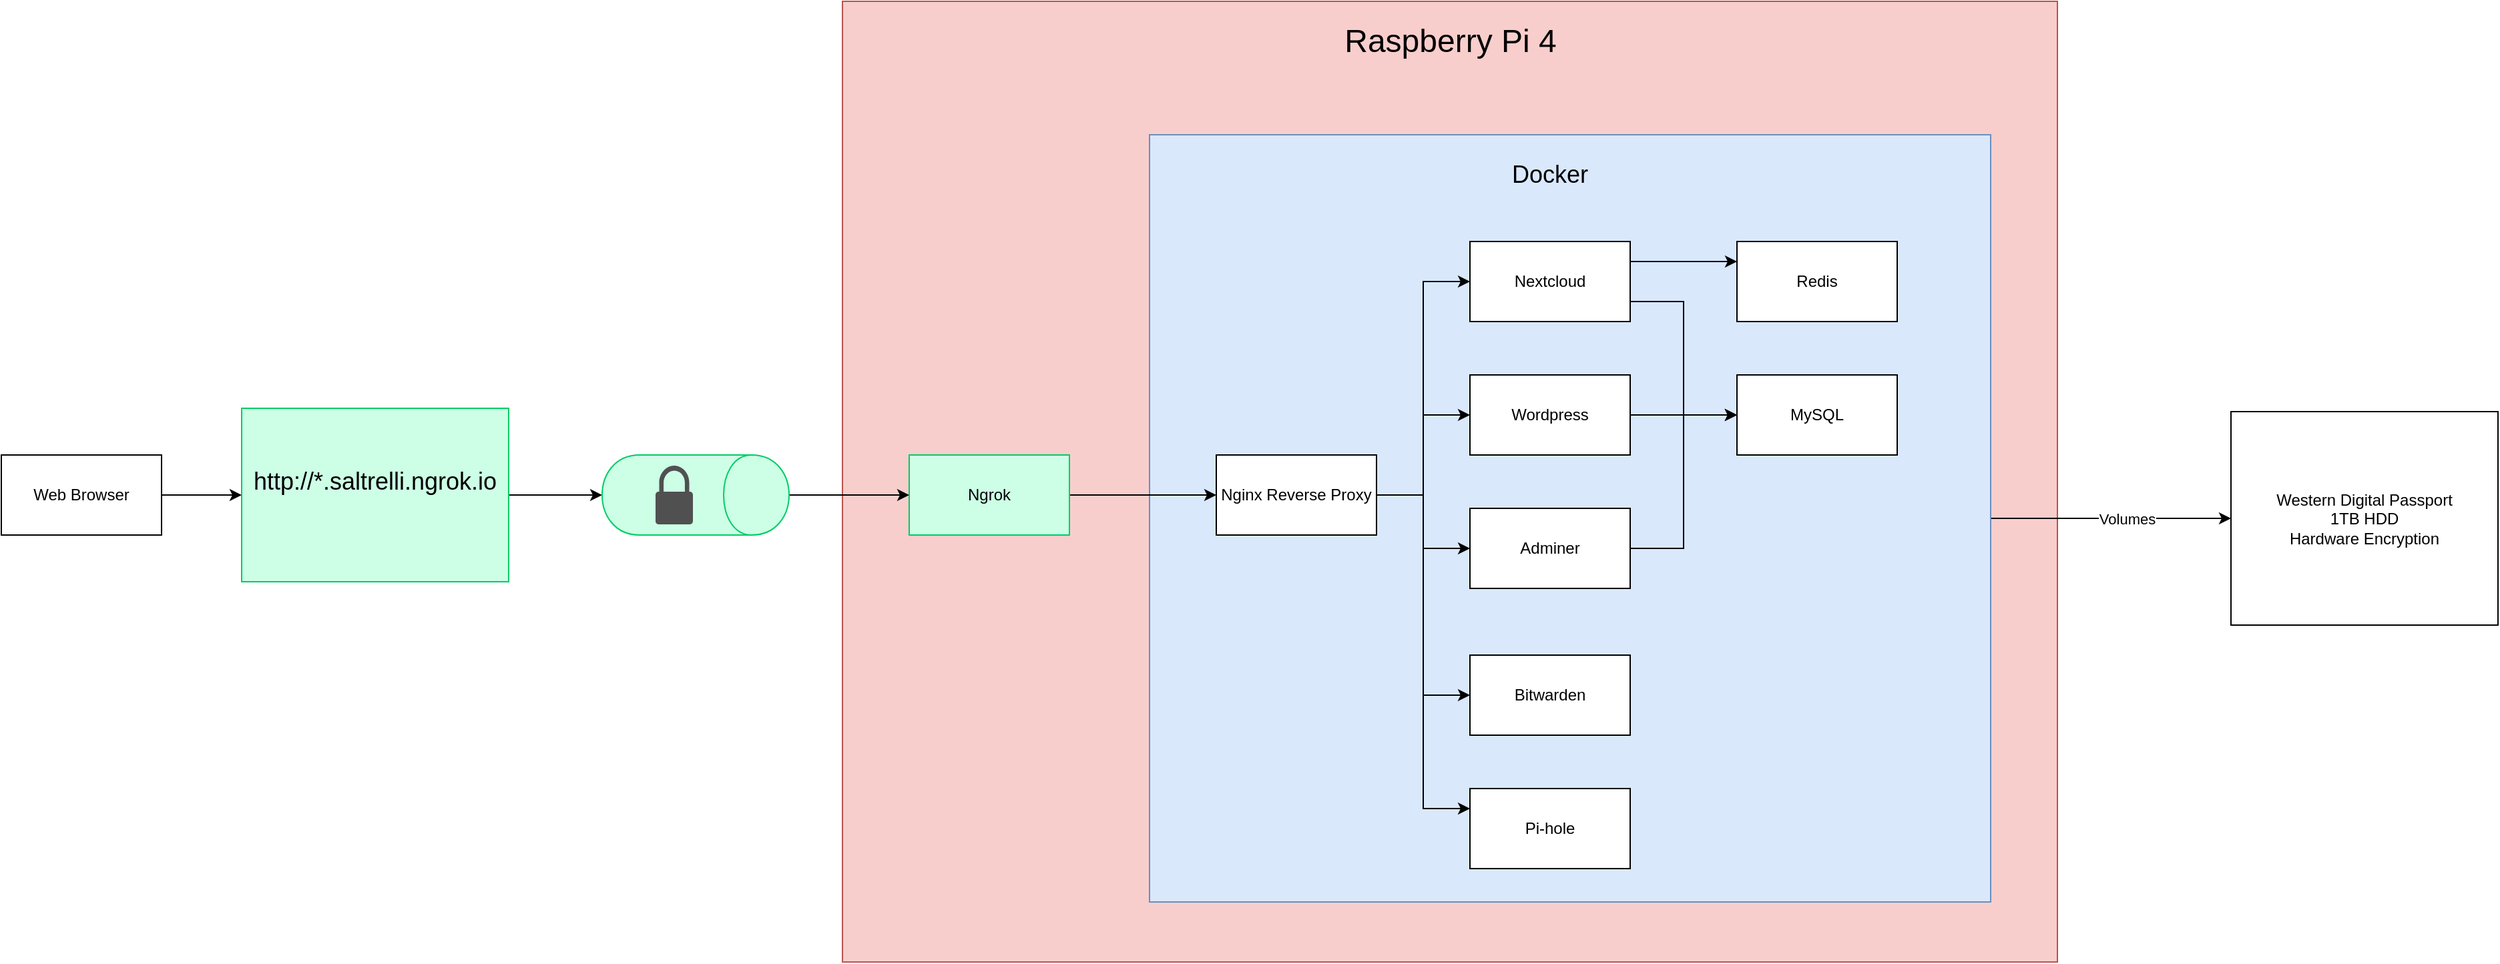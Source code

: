 <mxfile version="13.4.9" type="device"><diagram id="NlpqPmJSXrB_AreGvV6J" name="Page-1"><mxGraphModel dx="2270" dy="777" grid="1" gridSize="10" guides="1" tooltips="1" connect="1" arrows="1" fold="1" page="1" pageScale="1" pageWidth="850" pageHeight="1100" math="0" shadow="0"><root><mxCell id="0"/><mxCell id="1" parent="0"/><mxCell id="jL-7dRyF_mjRRRE7SujB-20" value="" style="rounded=0;whiteSpace=wrap;html=1;fillColor=#f8cecc;strokeColor=#b85450;" parent="1" vertex="1"><mxGeometry x="670" y="40" width="910" height="720" as="geometry"/></mxCell><mxCell id="jL-7dRyF_mjRRRE7SujB-2" value="&lt;font style=&quot;font-size: 24px&quot;&gt;Raspberry Pi 4&lt;/font&gt;" style="text;html=1;strokeColor=none;fillColor=none;align=center;verticalAlign=middle;whiteSpace=wrap;rounded=0;" parent="1" vertex="1"><mxGeometry x="1032.5" y="60" width="185" height="20" as="geometry"/></mxCell><mxCell id="jL-7dRyF_mjRRRE7SujB-22" style="edgeStyle=orthogonalEdgeStyle;rounded=0;orthogonalLoop=1;jettySize=auto;html=1;entryX=0;entryY=0.5;entryDx=0;entryDy=0;" parent="1" source="jL-7dRyF_mjRRRE7SujB-5" target="jL-7dRyF_mjRRRE7SujB-21" edge="1"><mxGeometry relative="1" as="geometry"/></mxCell><mxCell id="jL-7dRyF_mjRRRE7SujB-23" value="Volumes" style="edgeLabel;html=1;align=center;verticalAlign=middle;resizable=0;points=[];" parent="jL-7dRyF_mjRRRE7SujB-22" vertex="1" connectable="0"><mxGeometry x="0.2" relative="1" as="geometry"><mxPoint x="-6" as="offset"/></mxGeometry></mxCell><mxCell id="jL-7dRyF_mjRRRE7SujB-5" value="" style="rounded=0;whiteSpace=wrap;html=1;fillColor=#dae8fc;strokeColor=#6c8ebf;" parent="1" vertex="1"><mxGeometry x="900" y="140" width="630" height="575" as="geometry"/></mxCell><mxCell id="jL-7dRyF_mjRRRE7SujB-6" value="&lt;font style=&quot;font-size: 18px&quot;&gt;Docker&lt;/font&gt;" style="text;html=1;strokeColor=none;fillColor=none;align=center;verticalAlign=middle;whiteSpace=wrap;rounded=0;" parent="1" vertex="1"><mxGeometry x="1180" y="160" width="40" height="20" as="geometry"/></mxCell><mxCell id="jL-7dRyF_mjRRRE7SujB-8" value="Redis" style="rounded=0;whiteSpace=wrap;html=1;" parent="1" vertex="1"><mxGeometry x="1340" y="220" width="120" height="60" as="geometry"/></mxCell><mxCell id="jL-7dRyF_mjRRRE7SujB-10" style="edgeStyle=orthogonalEdgeStyle;rounded=0;orthogonalLoop=1;jettySize=auto;html=1;entryX=0;entryY=0.5;entryDx=0;entryDy=0;exitX=1;exitY=0.75;exitDx=0;exitDy=0;" parent="1" source="jL-7dRyF_mjRRRE7SujB-9" target="jL-7dRyF_mjRRRE7SujB-14" edge="1"><mxGeometry relative="1" as="geometry"><mxPoint x="1340" y="275" as="targetPoint"/></mxGeometry></mxCell><mxCell id="jL-7dRyF_mjRRRE7SujB-11" style="edgeStyle=orthogonalEdgeStyle;rounded=0;orthogonalLoop=1;jettySize=auto;html=1;exitX=1;exitY=0.25;exitDx=0;exitDy=0;entryX=0;entryY=0.25;entryDx=0;entryDy=0;" parent="1" source="jL-7dRyF_mjRRRE7SujB-9" target="jL-7dRyF_mjRRRE7SujB-8" edge="1"><mxGeometry relative="1" as="geometry"/></mxCell><mxCell id="jL-7dRyF_mjRRRE7SujB-9" value="Nextcloud" style="rounded=0;whiteSpace=wrap;html=1;" parent="1" vertex="1"><mxGeometry x="1140" y="220" width="120" height="60" as="geometry"/></mxCell><mxCell id="jL-7dRyF_mjRRRE7SujB-12" value="Bitwarden" style="rounded=0;whiteSpace=wrap;html=1;" parent="1" vertex="1"><mxGeometry x="1140" y="530" width="120" height="60" as="geometry"/></mxCell><mxCell id="jL-7dRyF_mjRRRE7SujB-15" style="edgeStyle=orthogonalEdgeStyle;rounded=0;orthogonalLoop=1;jettySize=auto;html=1;entryX=0;entryY=0.5;entryDx=0;entryDy=0;exitX=1;exitY=0.5;exitDx=0;exitDy=0;" parent="1" source="jL-7dRyF_mjRRRE7SujB-13" target="jL-7dRyF_mjRRRE7SujB-14" edge="1"><mxGeometry relative="1" as="geometry"/></mxCell><mxCell id="jL-7dRyF_mjRRRE7SujB-13" value="Wordpress" style="rounded=0;whiteSpace=wrap;html=1;" parent="1" vertex="1"><mxGeometry x="1140" y="320" width="120" height="60" as="geometry"/></mxCell><mxCell id="jL-7dRyF_mjRRRE7SujB-14" value="MySQL" style="rounded=0;whiteSpace=wrap;html=1;" parent="1" vertex="1"><mxGeometry x="1340" y="320" width="120" height="60" as="geometry"/></mxCell><mxCell id="jL-7dRyF_mjRRRE7SujB-18" style="edgeStyle=orthogonalEdgeStyle;rounded=0;orthogonalLoop=1;jettySize=auto;html=1;entryX=0;entryY=0.5;entryDx=0;entryDy=0;" parent="1" source="jL-7dRyF_mjRRRE7SujB-16" target="jL-7dRyF_mjRRRE7SujB-14" edge="1"><mxGeometry relative="1" as="geometry"/></mxCell><mxCell id="jL-7dRyF_mjRRRE7SujB-16" value="Adminer" style="rounded=0;whiteSpace=wrap;html=1;" parent="1" vertex="1"><mxGeometry x="1140" y="420" width="120" height="60" as="geometry"/></mxCell><mxCell id="jL-7dRyF_mjRRRE7SujB-19" value="Pi-hole" style="rounded=0;whiteSpace=wrap;html=1;" parent="1" vertex="1"><mxGeometry x="1140" y="630" width="120" height="60" as="geometry"/></mxCell><mxCell id="jL-7dRyF_mjRRRE7SujB-21" value="Western Digital Passport&lt;br&gt;&lt;div&gt;1TB HDD&lt;/div&gt;Hardware Encryption" style="rounded=0;whiteSpace=wrap;html=1;" parent="1" vertex="1"><mxGeometry x="1710" y="347.5" width="200" height="160" as="geometry"/></mxCell><mxCell id="jL-7dRyF_mjRRRE7SujB-28" style="edgeStyle=orthogonalEdgeStyle;rounded=0;orthogonalLoop=1;jettySize=auto;html=1;entryX=0;entryY=0.5;entryDx=0;entryDy=0;" parent="1" source="jL-7dRyF_mjRRRE7SujB-27" target="jL-7dRyF_mjRRRE7SujB-9" edge="1"><mxGeometry relative="1" as="geometry"/></mxCell><mxCell id="jL-7dRyF_mjRRRE7SujB-29" style="edgeStyle=orthogonalEdgeStyle;rounded=0;orthogonalLoop=1;jettySize=auto;html=1;entryX=0;entryY=0.5;entryDx=0;entryDy=0;" parent="1" source="jL-7dRyF_mjRRRE7SujB-27" target="jL-7dRyF_mjRRRE7SujB-16" edge="1"><mxGeometry relative="1" as="geometry"/></mxCell><mxCell id="jL-7dRyF_mjRRRE7SujB-30" style="edgeStyle=orthogonalEdgeStyle;rounded=0;orthogonalLoop=1;jettySize=auto;html=1;" parent="1" source="jL-7dRyF_mjRRRE7SujB-27" target="jL-7dRyF_mjRRRE7SujB-13" edge="1"><mxGeometry relative="1" as="geometry"/></mxCell><mxCell id="jL-7dRyF_mjRRRE7SujB-31" style="edgeStyle=orthogonalEdgeStyle;rounded=0;orthogonalLoop=1;jettySize=auto;html=1;entryX=0;entryY=0.5;entryDx=0;entryDy=0;" parent="1" source="jL-7dRyF_mjRRRE7SujB-27" target="jL-7dRyF_mjRRRE7SujB-12" edge="1"><mxGeometry relative="1" as="geometry"/></mxCell><mxCell id="jL-7dRyF_mjRRRE7SujB-32" style="edgeStyle=orthogonalEdgeStyle;rounded=0;orthogonalLoop=1;jettySize=auto;html=1;entryX=0;entryY=0.25;entryDx=0;entryDy=0;" parent="1" source="jL-7dRyF_mjRRRE7SujB-27" target="jL-7dRyF_mjRRRE7SujB-19" edge="1"><mxGeometry relative="1" as="geometry"/></mxCell><mxCell id="jL-7dRyF_mjRRRE7SujB-27" value="Nginx Reverse Proxy" style="rounded=0;whiteSpace=wrap;html=1;" parent="1" vertex="1"><mxGeometry x="950" y="380" width="120" height="60" as="geometry"/></mxCell><mxCell id="22yHLGg6Eb3RspH1ONmy-2" style="edgeStyle=orthogonalEdgeStyle;rounded=0;orthogonalLoop=1;jettySize=auto;html=1;" edge="1" parent="1" source="22yHLGg6Eb3RspH1ONmy-1" target="jL-7dRyF_mjRRRE7SujB-27"><mxGeometry relative="1" as="geometry"/></mxCell><mxCell id="22yHLGg6Eb3RspH1ONmy-1" value="Ngrok" style="rounded=0;whiteSpace=wrap;html=1;fillColor=#CCFFE6;strokeColor=#00CC66;" vertex="1" parent="1"><mxGeometry x="720" y="380" width="120" height="60" as="geometry"/></mxCell><mxCell id="22yHLGg6Eb3RspH1ONmy-14" style="edgeStyle=orthogonalEdgeStyle;rounded=0;orthogonalLoop=1;jettySize=auto;html=1;entryX=0.5;entryY=1;entryDx=0;entryDy=0;" edge="1" parent="1" source="22yHLGg6Eb3RspH1ONmy-6" target="22yHLGg6Eb3RspH1ONmy-12"><mxGeometry relative="1" as="geometry"/></mxCell><mxCell id="22yHLGg6Eb3RspH1ONmy-6" value="" style="rounded=0;whiteSpace=wrap;html=1;fillColor=#CCFFE6;strokeColor=#00CC66;" vertex="1" parent="1"><mxGeometry x="220" y="345" width="200" height="130" as="geometry"/></mxCell><mxCell id="22yHLGg6Eb3RspH1ONmy-7" value="&lt;font style=&quot;font-size: 18px&quot;&gt;http://&lt;font style=&quot;font-size: 18px&quot;&gt;*.saltrelli.ngrok.io&lt;/font&gt;&lt;/font&gt;" style="text;html=1;strokeColor=none;fillColor=none;align=center;verticalAlign=middle;whiteSpace=wrap;rounded=0;" vertex="1" parent="1"><mxGeometry x="300" y="390" width="40" height="20" as="geometry"/></mxCell><mxCell id="22yHLGg6Eb3RspH1ONmy-11" style="edgeStyle=orthogonalEdgeStyle;rounded=0;orthogonalLoop=1;jettySize=auto;html=1;entryX=0;entryY=0.5;entryDx=0;entryDy=0;" edge="1" parent="1" source="22yHLGg6Eb3RspH1ONmy-10" target="22yHLGg6Eb3RspH1ONmy-6"><mxGeometry relative="1" as="geometry"/></mxCell><mxCell id="22yHLGg6Eb3RspH1ONmy-10" value="Web Browser" style="rounded=0;whiteSpace=wrap;html=1;strokeColor=#000000;fillColor=#FFFFFF;" vertex="1" parent="1"><mxGeometry x="40" y="380" width="120" height="60" as="geometry"/></mxCell><mxCell id="22yHLGg6Eb3RspH1ONmy-15" style="edgeStyle=orthogonalEdgeStyle;rounded=0;orthogonalLoop=1;jettySize=auto;html=1;" edge="1" parent="1" source="22yHLGg6Eb3RspH1ONmy-12" target="22yHLGg6Eb3RspH1ONmy-1"><mxGeometry relative="1" as="geometry"/></mxCell><mxCell id="22yHLGg6Eb3RspH1ONmy-12" value="" style="shape=cylinder;whiteSpace=wrap;html=1;boundedLbl=1;backgroundOutline=1;strokeColor=#00CC66;fillColor=#CCFFE6;rotation=90;" vertex="1" parent="1"><mxGeometry x="530" y="340" width="60" height="140" as="geometry"/></mxCell><mxCell id="22yHLGg6Eb3RspH1ONmy-13" value="" style="pointerEvents=1;shadow=0;dashed=0;html=1;strokeColor=none;fillColor=#505050;labelPosition=center;verticalLabelPosition=bottom;verticalAlign=top;outlineConnect=0;align=center;shape=mxgraph.office.security.lock_protected;" vertex="1" parent="1"><mxGeometry x="530" y="388" width="28" height="44" as="geometry"/></mxCell></root></mxGraphModel></diagram></mxfile>